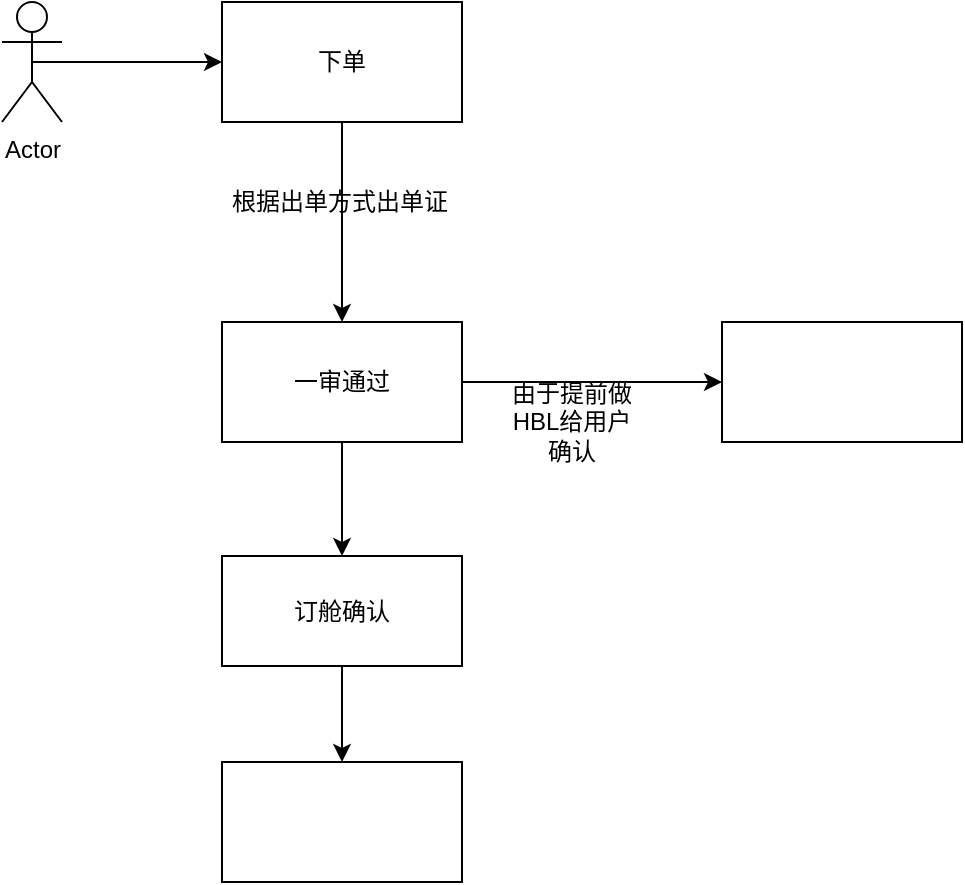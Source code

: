 <mxfile version="14.8.6" type="github"><diagram id="ViPAiQgvcvNQSvlT-4JW" name="Page-1"><mxGraphModel dx="946" dy="614" grid="1" gridSize="10" guides="1" tooltips="1" connect="1" arrows="1" fold="1" page="1" pageScale="1" pageWidth="827" pageHeight="1169" math="0" shadow="0"><root><mxCell id="0"/><mxCell id="1" parent="0"/><mxCell id="JqidFDl-pWxMHTDxM_BF-7" style="edgeStyle=orthogonalEdgeStyle;rounded=0;orthogonalLoop=1;jettySize=auto;html=1;exitX=0.5;exitY=1;exitDx=0;exitDy=0;" edge="1" parent="1" source="JqidFDl-pWxMHTDxM_BF-1" target="JqidFDl-pWxMHTDxM_BF-5"><mxGeometry relative="1" as="geometry"/></mxCell><mxCell id="JqidFDl-pWxMHTDxM_BF-1" value="下单" style="rounded=0;whiteSpace=wrap;html=1;" vertex="1" parent="1"><mxGeometry x="250" y="280" width="120" height="60" as="geometry"/></mxCell><mxCell id="JqidFDl-pWxMHTDxM_BF-3" style="edgeStyle=orthogonalEdgeStyle;rounded=0;orthogonalLoop=1;jettySize=auto;html=1;exitX=0.5;exitY=0.5;exitDx=0;exitDy=0;exitPerimeter=0;" edge="1" parent="1" source="JqidFDl-pWxMHTDxM_BF-2" target="JqidFDl-pWxMHTDxM_BF-1"><mxGeometry relative="1" as="geometry"/></mxCell><mxCell id="JqidFDl-pWxMHTDxM_BF-2" value="Actor" style="shape=umlActor;verticalLabelPosition=bottom;verticalAlign=top;html=1;outlineConnect=0;" vertex="1" parent="1"><mxGeometry x="140" y="280" width="30" height="60" as="geometry"/></mxCell><mxCell id="JqidFDl-pWxMHTDxM_BF-8" value="" style="edgeStyle=orthogonalEdgeStyle;rounded=0;orthogonalLoop=1;jettySize=auto;html=1;" edge="1" parent="1" source="JqidFDl-pWxMHTDxM_BF-5" target="JqidFDl-pWxMHTDxM_BF-6"><mxGeometry relative="1" as="geometry"/></mxCell><mxCell id="JqidFDl-pWxMHTDxM_BF-10" style="edgeStyle=orthogonalEdgeStyle;rounded=0;orthogonalLoop=1;jettySize=auto;html=1;" edge="1" parent="1" source="JqidFDl-pWxMHTDxM_BF-5" target="JqidFDl-pWxMHTDxM_BF-9"><mxGeometry relative="1" as="geometry"/></mxCell><mxCell id="JqidFDl-pWxMHTDxM_BF-5" value="一审通过" style="rounded=0;whiteSpace=wrap;html=1;" vertex="1" parent="1"><mxGeometry x="250" y="440" width="120" height="60" as="geometry"/></mxCell><mxCell id="JqidFDl-pWxMHTDxM_BF-13" style="edgeStyle=orthogonalEdgeStyle;rounded=0;orthogonalLoop=1;jettySize=auto;html=1;" edge="1" parent="1" source="JqidFDl-pWxMHTDxM_BF-6" target="JqidFDl-pWxMHTDxM_BF-12"><mxGeometry relative="1" as="geometry"/></mxCell><mxCell id="JqidFDl-pWxMHTDxM_BF-6" value="订舱确认" style="rounded=0;whiteSpace=wrap;html=1;" vertex="1" parent="1"><mxGeometry x="250" y="557" width="120" height="55" as="geometry"/></mxCell><mxCell id="JqidFDl-pWxMHTDxM_BF-9" value="" style="rounded=0;whiteSpace=wrap;html=1;" vertex="1" parent="1"><mxGeometry x="500" y="440" width="120" height="60" as="geometry"/></mxCell><mxCell id="JqidFDl-pWxMHTDxM_BF-11" value="由于提前做HBL给用户确认" style="text;html=1;strokeColor=none;fillColor=none;align=center;verticalAlign=middle;whiteSpace=wrap;rounded=0;" vertex="1" parent="1"><mxGeometry x="390" y="490" width="70" as="geometry"/></mxCell><mxCell id="JqidFDl-pWxMHTDxM_BF-12" value="" style="rounded=0;whiteSpace=wrap;html=1;" vertex="1" parent="1"><mxGeometry x="250" y="660" width="120" height="60" as="geometry"/></mxCell><mxCell id="JqidFDl-pWxMHTDxM_BF-14" value="根据出单方式出单证" style="text;html=1;strokeColor=none;fillColor=none;align=center;verticalAlign=middle;whiteSpace=wrap;rounded=0;" vertex="1" parent="1"><mxGeometry x="249" y="380" width="120" as="geometry"/></mxCell></root></mxGraphModel></diagram></mxfile>